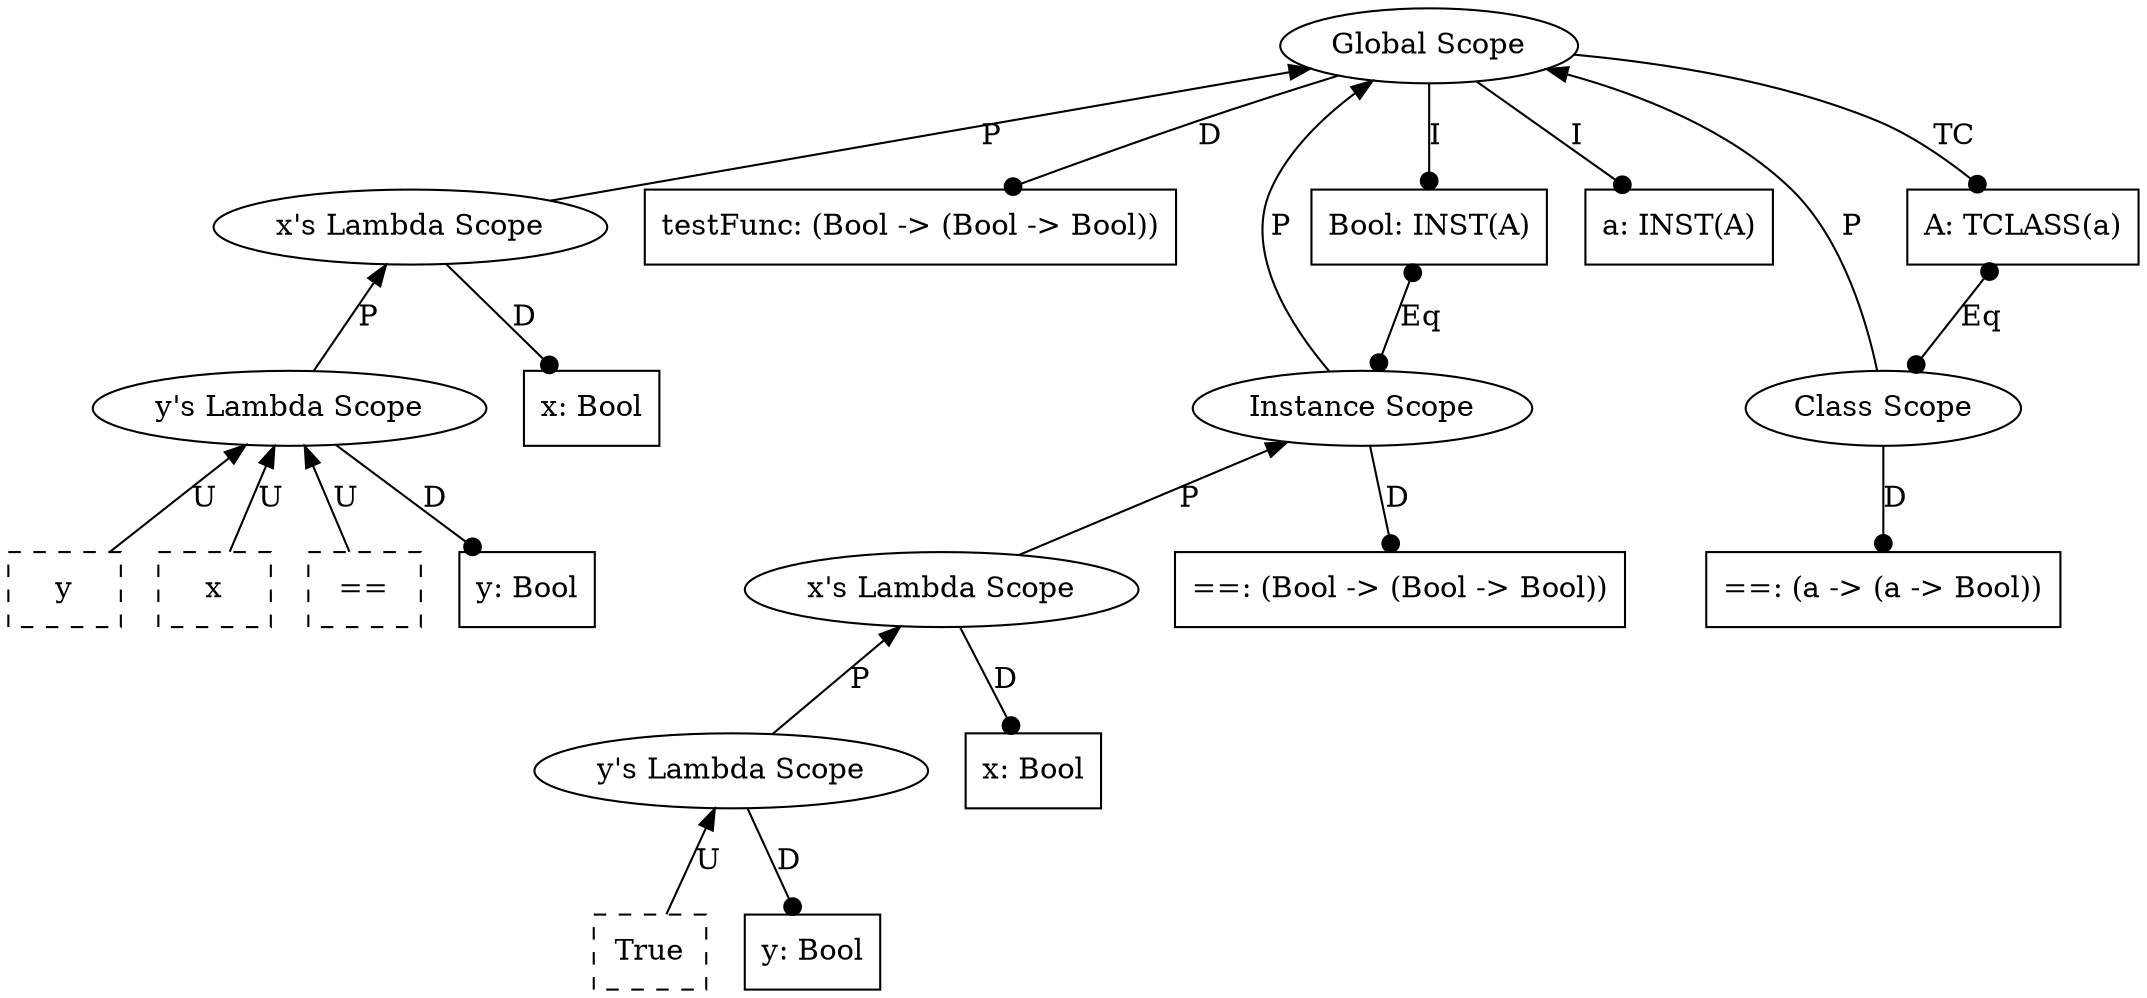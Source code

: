 graph {
    20 [label=y
       ,shape=box
       ,style=dashed];
    19 [label=x
       ,shape=box
       ,style=dashed];
    18 [label="=="
       ,shape=box
       ,style=dashed];
    17 [label="y: Bool",shape=box];
    16 [label="y's Lambda Scope"
       ,shape=ellipse];
    15 [label="x: Bool",shape=box];
    14 [label="x's Lambda Scope"
       ,shape=ellipse];
    13 [label="testFunc: (Bool -> (Bool -> Bool))"
       ,shape=box];
    12 [label=True
       ,shape=box
       ,style=dashed];
    11 [label="y: Bool",shape=box];
    10 [label="y's Lambda Scope"
       ,shape=ellipse];
    9 [label="x: Bool",shape=box];
    8 [label="x's Lambda Scope"
      ,shape=ellipse];
    7 [label="==: (Bool -> (Bool -> Bool))"
      ,shape=box];
    6 [label="Instance Scope"
      ,shape=ellipse];
    5 [label="Bool: INST(A)"
      ,shape=box];
    4 [label="==: (a -> (a -> Bool))"
      ,shape=box];
    3 [label="a: INST(A)"
      ,shape=box];
    2 [label="Class Scope"
      ,shape=ellipse];
    1 [label="A: TCLASS(a)"
      ,shape=box];
    0 [label="Global Scope"
      ,shape=ellipse];
    16 -- 20 [label=U,dir=back];
    16 -- 19 [label=U,dir=back];
    16 -- 18 [label=U,dir=back];
    16 -- 17 [label=D
             ,dir=forward
             ,arrowhead=dot];
    14 -- 16 [label=P,dir=back];
    14 -- 15 [label=D
             ,dir=forward
             ,arrowhead=dot];
    0 -- 14 [label=P,dir=back];
    0 -- 13 [label=D
            ,dir=forward
            ,arrowhead=dot];
    10 -- 12 [label=U,dir=back];
    10 -- 11 [label=D
             ,dir=forward
             ,arrowhead=dot];
    8 -- 10 [label=P,dir=back];
    8 -- 9 [label=D
           ,dir=forward
           ,arrowhead=dot];
    6 -- 8 [label=P,dir=back];
    6 -- 7 [label=D
           ,dir=forward
           ,arrowhead=dot];
    5 -- 6 [label=Eq
           ,dir=both
           ,arrowhead=dot
           ,arrowtail=dot];
    0 -- 6 [label=P,dir=back];
    0 -- 5 [label=I
           ,dir=forward
           ,arrowhead=dot];
    2 -- 4 [label=D
           ,dir=forward
           ,arrowhead=dot];
    0 -- 3 [label=I
           ,dir=forward
           ,arrowhead=dot];
    1 -- 2 [label=Eq
           ,dir=both
           ,arrowhead=dot
           ,arrowtail=dot];
    0 -- 2 [label=P,dir=back];
    0 -- 1 [label=TC
           ,dir=forward
           ,arrowhead=dot];
}
